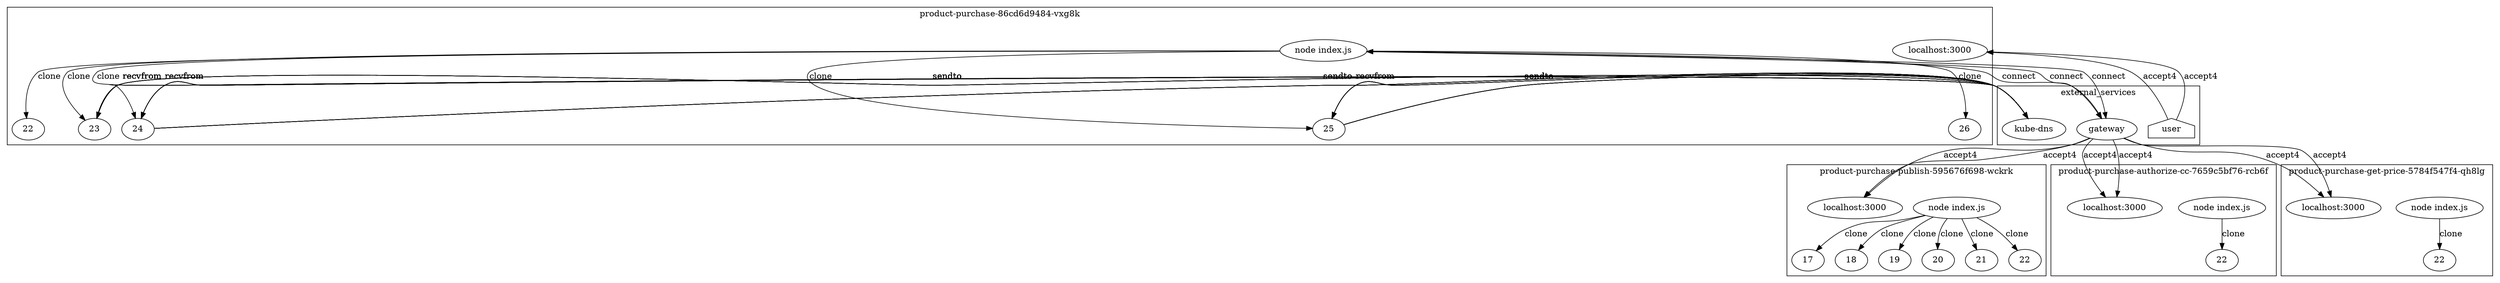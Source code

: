 digraph G {
	subgraph "cluster_ product-purchase-publish-595676f698-wckrk " {
		label=" product-purchase-publish-595676f698-wckrk "
		40397 [label="node index.js"]
		40397 -> 40439 [label=clone]
		40397 -> 40446 [label=clone]
		40397 -> 40451 [label=clone]
		40397 -> 40454 [label=clone]
		40397 -> 40455 [label=clone]
		40397 -> 40533 [label=clone]
		"product-purchase-publish_localhost_3000" [label="localhost:3000"]
		"product-purchase-publish_localhost_3000" [label="localhost:3000"]
		40439 [label=17]
		40446 [label=18]
		40451 [label=19]
		40454 [label=20]
		40455 [label=21]
		40533 [label=22]
	}
	subgraph "cluster_ product-purchase-authorize-cc-7659c5bf76-rcb6f " {
		label=" product-purchase-authorize-cc-7659c5bf76-rcb6f "
		41132 [label="node index.js"]
		41132 -> 41291 [label=clone]
		"product-purchase-authorize-cc_localhost_3000" [label="localhost:3000"]
		"product-purchase-authorize-cc_localhost_3000" [label="localhost:3000"]
		41291 [label=22]
	}
	subgraph "cluster_ product-purchase-86cd6d9484-vxg8k " {
		label=" product-purchase-86cd6d9484-vxg8k "
		42133 [label="node index.js"]
		42133 -> 42254 [label=clone]
		"product-purchase_localhost_3000" [label="localhost:3000"]
		"product-purchase_localhost_3000" [label="localhost:3000"]
		42133 -> 44360 [label=clone]
		42133 -> 44365 [label=clone]
		42133 -> 44378 [label=clone]
		42133 -> 44392 [label=clone]
		42254 [label=22]
		44360 [label=23]
		44365 [label=24]
		44378 [label=25]
		44392 [label=26]
	}
	subgraph "cluster_ product-purchase-get-price-5784f547f4-qh8lg " {
		label=" product-purchase-get-price-5784f547f4-qh8lg "
		43354 [label="node index.js"]
		43354 -> 43469 [label=clone]
		"product-purchase-get-price_localhost_3000" [label="localhost:3000"]
		"product-purchase-get-price_localhost_3000" [label="localhost:3000"]
		43469 [label=22]
	}
	subgraph cluster_services {
		label=external_services
		user [shape=house]
		"10.107.89.58_8080" -> "product-purchase-publish_localhost_3000" [label=accept4]
		"10.107.89.58_8080" -> "product-purchase-publish_localhost_3000" [label=accept4]
		"10.107.89.58_8080" -> "product-purchase-authorize-cc_localhost_3000" [label=accept4]
		"10.107.89.58_8080" -> "product-purchase-authorize-cc_localhost_3000" [label=accept4]
		user -> "product-purchase_localhost_3000" [label=accept4]
		user -> "product-purchase_localhost_3000" [label=accept4]
		"10.107.89.58_8080" [label=gateway]
		42133 -> "10.107.89.58_8080" [label=connect dir=both]
		"10.107.89.58_8080" [label=gateway]
		42133 -> "10.107.89.58_8080" [label=connect dir=both]
		"10.107.89.58_8080" [label=gateway]
		42133 -> "10.107.89.58_8080" [label=connect dir=both]
		"10.96.0.10_53" [label="kube-dns"]
		44360 -> "10.96.0.10_53" [label=sendto]
		"10.96.0.10_53" [label="kube-dns"]
		44360 -> "10.96.0.10_53" [label=sendto]
		"10.96.0.10_53" [label="kube-dns"]
		"10.96.0.10_53" -> 44360 [label=recvfrom]
		"10.96.0.10_53" [label="kube-dns"]
		"10.96.0.10_53" -> 44360 [label=recvfrom]
		"10.96.0.10_53" [label="kube-dns"]
		44360 -> "10.96.0.10_53" [label=sendto]
		"10.96.0.10_53" [label="kube-dns"]
		44360 -> "10.96.0.10_53" [label=sendto]
		"10.96.0.10_53" [label="kube-dns"]
		"10.96.0.10_53" -> 44360 [label=recvfrom]
		"10.96.0.10_53" [label="kube-dns"]
		"10.96.0.10_53" -> 44360 [label=recvfrom]
		"10.96.0.10_53" [label="kube-dns"]
		44360 -> "10.96.0.10_53" [label=sendto]
		"10.96.0.10_53" [label="kube-dns"]
		44360 -> "10.96.0.10_53" [label=sendto]
		"10.96.0.10_53" [label="kube-dns"]
		"10.96.0.10_53" -> 44360 [label=recvfrom]
		"10.96.0.10_53" [label="kube-dns"]
		"10.96.0.10_53" -> 44360 [label=recvfrom]
		"10.96.0.10_53" [label="kube-dns"]
		44360 -> "10.96.0.10_53" [label=sendto]
		"10.96.0.10_53" [label="kube-dns"]
		44360 -> "10.96.0.10_53" [label=sendto]
		"10.96.0.10_53" [label="kube-dns"]
		"10.96.0.10_53" -> 44360 [label=recvfrom]
		"10.96.0.10_53" [label="kube-dns"]
		"10.96.0.10_53" -> 44360 [label=recvfrom]
		"10.96.0.10_53" [label="kube-dns"]
		44365 -> "10.96.0.10_53" [label=sendto]
		"10.96.0.10_53" [label="kube-dns"]
		44365 -> "10.96.0.10_53" [label=sendto]
		"10.96.0.10_53" [label="kube-dns"]
		"10.96.0.10_53" -> 44365 [label=recvfrom]
		"10.96.0.10_53" [label="kube-dns"]
		"10.96.0.10_53" -> 44365 [label=recvfrom]
		"10.96.0.10_53" [label="kube-dns"]
		44365 -> "10.96.0.10_53" [label=sendto]
		"10.96.0.10_53" [label="kube-dns"]
		44365 -> "10.96.0.10_53" [label=sendto]
		"10.96.0.10_53" [label="kube-dns"]
		"10.96.0.10_53" -> 44365 [label=recvfrom]
		"10.96.0.10_53" [label="kube-dns"]
		"10.96.0.10_53" -> 44365 [label=recvfrom]
		"10.96.0.10_53" [label="kube-dns"]
		44365 -> "10.96.0.10_53" [label=sendto]
		"10.96.0.10_53" [label="kube-dns"]
		44365 -> "10.96.0.10_53" [label=sendto]
		"10.96.0.10_53" [label="kube-dns"]
		"10.96.0.10_53" -> 44365 [label=recvfrom]
		"10.96.0.10_53" [label="kube-dns"]
		"10.96.0.10_53" -> 44365 [label=recvfrom]
		"10.96.0.10_53" [label="kube-dns"]
		44365 -> "10.96.0.10_53" [label=sendto]
		"10.96.0.10_53" [label="kube-dns"]
		44365 -> "10.96.0.10_53" [label=sendto]
		"10.96.0.10_53" [label="kube-dns"]
		"10.96.0.10_53" -> 44365 [label=recvfrom]
		"10.96.0.10_53" [label="kube-dns"]
		"10.96.0.10_53" -> 44365 [label=recvfrom]
		"10.96.0.10_53" [label="kube-dns"]
		44378 -> "10.96.0.10_53" [label=sendto]
		"10.96.0.10_53" [label="kube-dns"]
		44378 -> "10.96.0.10_53" [label=sendto]
		"10.96.0.10_53" [label="kube-dns"]
		"10.96.0.10_53" -> 44378 [label=recvfrom]
		"10.96.0.10_53" [label="kube-dns"]
		"10.96.0.10_53" -> 44378 [label=recvfrom]
		"10.96.0.10_53" [label="kube-dns"]
		44378 -> "10.96.0.10_53" [label=sendto]
		"10.96.0.10_53" [label="kube-dns"]
		44378 -> "10.96.0.10_53" [label=sendto]
		"10.96.0.10_53" [label="kube-dns"]
		"10.96.0.10_53" -> 44378 [label=recvfrom]
		"10.96.0.10_53" [label="kube-dns"]
		"10.96.0.10_53" -> 44378 [label=recvfrom]
		"10.96.0.10_53" [label="kube-dns"]
		44378 -> "10.96.0.10_53" [label=sendto]
		"10.96.0.10_53" [label="kube-dns"]
		44378 -> "10.96.0.10_53" [label=sendto]
		"10.96.0.10_53" [label="kube-dns"]
		"10.96.0.10_53" -> 44378 [label=recvfrom]
		"10.96.0.10_53" [label="kube-dns"]
		"10.96.0.10_53" -> 44378 [label=recvfrom]
		"10.96.0.10_53" [label="kube-dns"]
		44378 -> "10.96.0.10_53" [label=sendto]
		"10.96.0.10_53" [label="kube-dns"]
		44378 -> "10.96.0.10_53" [label=sendto]
		"10.96.0.10_53" [label="kube-dns"]
		"10.96.0.10_53" -> 44378 [label=recvfrom]
		"10.96.0.10_53" [label="kube-dns"]
		"10.96.0.10_53" -> 44378 [label=recvfrom]
		"10.107.89.58_8080" -> "product-purchase-get-price_localhost_3000" [label=accept4]
		"10.107.89.58_8080" -> "product-purchase-get-price_localhost_3000" [label=accept4]
	}
}
